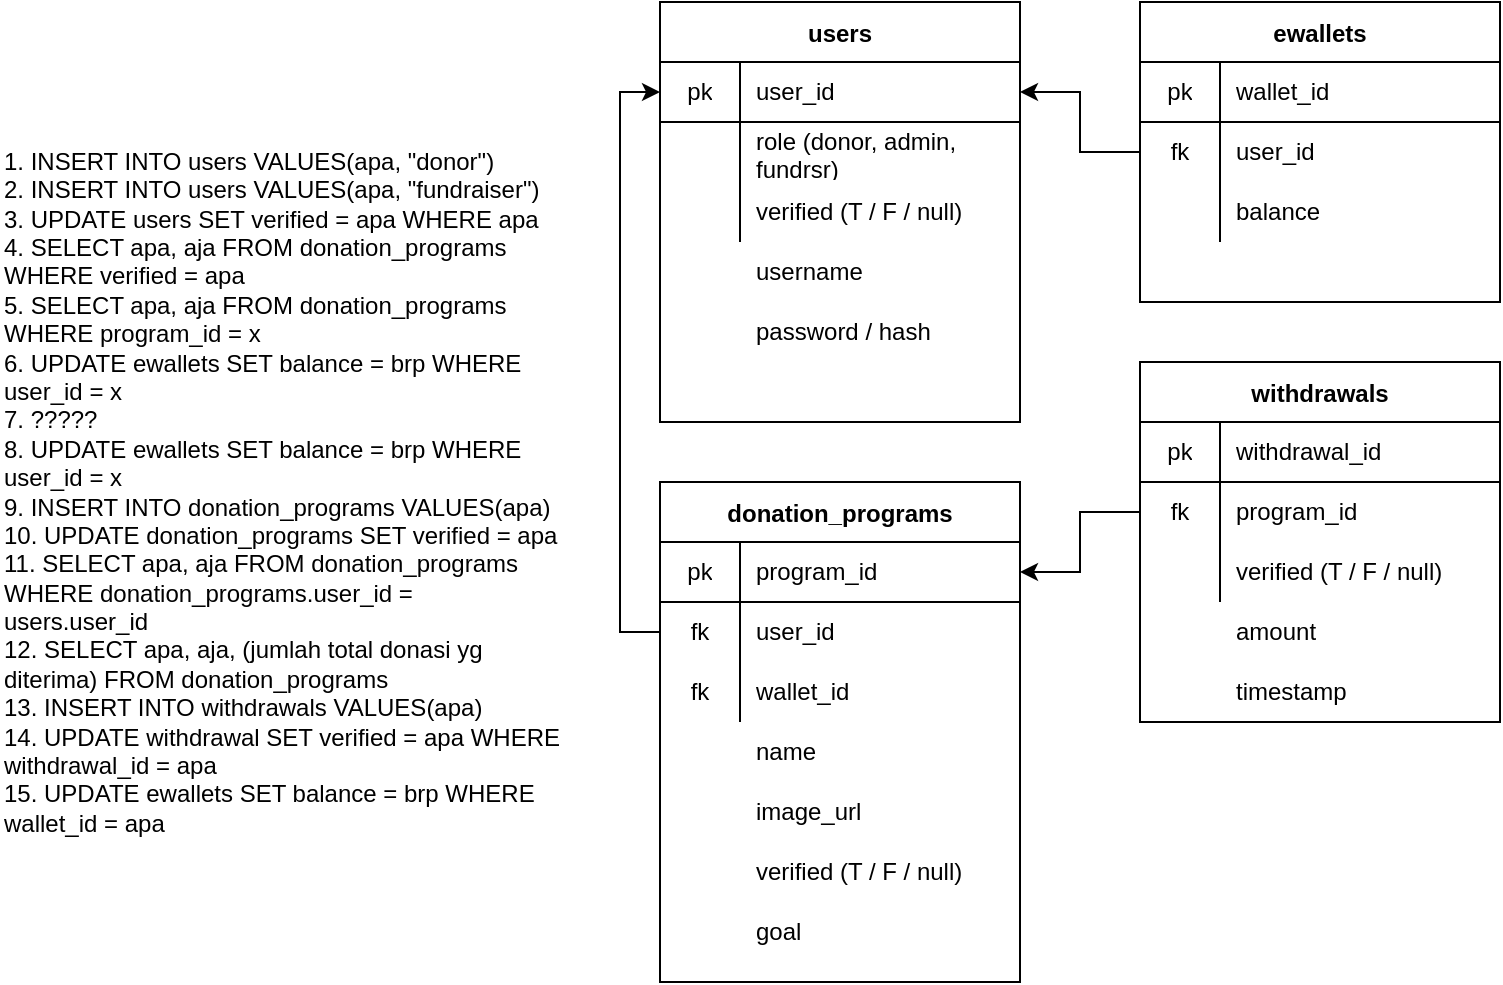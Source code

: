 <mxfile version="14.9.4" type="device"><diagram id="EUw-It-gaYHAgssn2J-O" name="Page-1"><mxGraphModel dx="679" dy="560" grid="1" gridSize="10" guides="1" tooltips="1" connect="1" arrows="1" fold="1" page="1" pageScale="1" pageWidth="850" pageHeight="1100" math="0" shadow="0"><root><mxCell id="0"/><mxCell id="1" parent="0"/><mxCell id="Jzd1H7l2kzL9nQGSeCWF-11" value="users" style="shape=table;startSize=30;container=1;collapsible=0;childLayout=tableLayout;fixedRows=1;rowLines=0;fontStyle=1;align=center;pointerEvents=1;" vertex="1" parent="1"><mxGeometry x="390" y="40" width="180" height="210" as="geometry"/></mxCell><mxCell id="Jzd1H7l2kzL9nQGSeCWF-12" value="" style="shape=partialRectangle;html=1;whiteSpace=wrap;collapsible=0;dropTarget=0;pointerEvents=1;fillColor=none;top=0;left=0;bottom=1;right=0;points=[[0,0.5],[1,0.5]];portConstraint=eastwest;" vertex="1" parent="Jzd1H7l2kzL9nQGSeCWF-11"><mxGeometry y="30" width="180" height="30" as="geometry"/></mxCell><mxCell id="Jzd1H7l2kzL9nQGSeCWF-13" value="pk" style="shape=partialRectangle;html=1;whiteSpace=wrap;connectable=0;fillColor=none;top=0;left=0;bottom=0;right=0;overflow=hidden;pointerEvents=1;" vertex="1" parent="Jzd1H7l2kzL9nQGSeCWF-12"><mxGeometry width="40" height="30" as="geometry"/></mxCell><mxCell id="Jzd1H7l2kzL9nQGSeCWF-14" value="user_id" style="shape=partialRectangle;html=1;whiteSpace=wrap;connectable=0;fillColor=none;top=0;left=0;bottom=0;right=0;align=left;spacingLeft=6;overflow=hidden;pointerEvents=1;" vertex="1" parent="Jzd1H7l2kzL9nQGSeCWF-12"><mxGeometry x="40" width="140" height="30" as="geometry"/></mxCell><mxCell id="Jzd1H7l2kzL9nQGSeCWF-15" value="" style="shape=partialRectangle;html=1;whiteSpace=wrap;collapsible=0;dropTarget=0;pointerEvents=1;fillColor=none;top=0;left=0;bottom=0;right=0;points=[[0,0.5],[1,0.5]];portConstraint=eastwest;" vertex="1" parent="Jzd1H7l2kzL9nQGSeCWF-11"><mxGeometry y="60" width="180" height="30" as="geometry"/></mxCell><mxCell id="Jzd1H7l2kzL9nQGSeCWF-16" value="" style="shape=partialRectangle;html=1;whiteSpace=wrap;connectable=0;fillColor=none;top=0;left=0;bottom=0;right=0;overflow=hidden;pointerEvents=1;" vertex="1" parent="Jzd1H7l2kzL9nQGSeCWF-15"><mxGeometry width="40" height="30" as="geometry"/></mxCell><mxCell id="Jzd1H7l2kzL9nQGSeCWF-17" value="role (donor&lt;span&gt;&lt;/span&gt;, admin, fundrsr)" style="shape=partialRectangle;html=1;whiteSpace=wrap;connectable=0;fillColor=none;top=0;left=0;bottom=0;right=0;align=left;spacingLeft=6;overflow=hidden;pointerEvents=1;" vertex="1" parent="Jzd1H7l2kzL9nQGSeCWF-15"><mxGeometry x="40" width="140" height="30" as="geometry"/></mxCell><mxCell id="Jzd1H7l2kzL9nQGSeCWF-18" value="" style="shape=partialRectangle;html=1;whiteSpace=wrap;collapsible=0;dropTarget=0;pointerEvents=1;fillColor=none;top=0;left=0;bottom=0;right=0;points=[[0,0.5],[1,0.5]];portConstraint=eastwest;" vertex="1" parent="Jzd1H7l2kzL9nQGSeCWF-11"><mxGeometry y="90" width="180" height="30" as="geometry"/></mxCell><mxCell id="Jzd1H7l2kzL9nQGSeCWF-19" value="" style="shape=partialRectangle;html=1;whiteSpace=wrap;connectable=0;fillColor=none;top=0;left=0;bottom=0;right=0;overflow=hidden;pointerEvents=1;" vertex="1" parent="Jzd1H7l2kzL9nQGSeCWF-18"><mxGeometry width="40" height="30" as="geometry"/></mxCell><mxCell id="Jzd1H7l2kzL9nQGSeCWF-20" value="verified (T / F / null)" style="shape=partialRectangle;html=1;whiteSpace=wrap;connectable=0;fillColor=none;top=0;left=0;bottom=0;right=0;align=left;spacingLeft=6;overflow=hidden;pointerEvents=1;" vertex="1" parent="Jzd1H7l2kzL9nQGSeCWF-18"><mxGeometry x="40" width="140" height="30" as="geometry"/></mxCell><mxCell id="Jzd1H7l2kzL9nQGSeCWF-21" value="ewallets" style="shape=table;startSize=30;container=1;collapsible=0;childLayout=tableLayout;fixedRows=1;rowLines=0;fontStyle=1;align=center;pointerEvents=1;" vertex="1" parent="1"><mxGeometry x="630" y="40" width="180" height="150" as="geometry"/></mxCell><mxCell id="Jzd1H7l2kzL9nQGSeCWF-22" value="" style="shape=partialRectangle;html=1;whiteSpace=wrap;collapsible=0;dropTarget=0;pointerEvents=1;fillColor=none;top=0;left=0;bottom=1;right=0;points=[[0,0.5],[1,0.5]];portConstraint=eastwest;" vertex="1" parent="Jzd1H7l2kzL9nQGSeCWF-21"><mxGeometry y="30" width="180" height="30" as="geometry"/></mxCell><mxCell id="Jzd1H7l2kzL9nQGSeCWF-23" value="pk" style="shape=partialRectangle;html=1;whiteSpace=wrap;connectable=0;fillColor=none;top=0;left=0;bottom=0;right=0;overflow=hidden;pointerEvents=1;" vertex="1" parent="Jzd1H7l2kzL9nQGSeCWF-22"><mxGeometry width="40" height="30" as="geometry"/></mxCell><mxCell id="Jzd1H7l2kzL9nQGSeCWF-24" value="&lt;div&gt;wallet_id&lt;/div&gt;" style="shape=partialRectangle;html=1;whiteSpace=wrap;connectable=0;fillColor=none;top=0;left=0;bottom=0;right=0;align=left;spacingLeft=6;overflow=hidden;pointerEvents=1;" vertex="1" parent="Jzd1H7l2kzL9nQGSeCWF-22"><mxGeometry x="40" width="140" height="30" as="geometry"/></mxCell><mxCell id="Jzd1H7l2kzL9nQGSeCWF-25" value="" style="shape=partialRectangle;html=1;whiteSpace=wrap;collapsible=0;dropTarget=0;pointerEvents=1;fillColor=none;top=0;left=0;bottom=0;right=0;points=[[0,0.5],[1,0.5]];portConstraint=eastwest;" vertex="1" parent="Jzd1H7l2kzL9nQGSeCWF-21"><mxGeometry y="60" width="180" height="30" as="geometry"/></mxCell><mxCell id="Jzd1H7l2kzL9nQGSeCWF-26" value="fk" style="shape=partialRectangle;html=1;whiteSpace=wrap;connectable=0;fillColor=none;top=0;left=0;bottom=0;right=0;overflow=hidden;pointerEvents=1;" vertex="1" parent="Jzd1H7l2kzL9nQGSeCWF-25"><mxGeometry width="40" height="30" as="geometry"/></mxCell><mxCell id="Jzd1H7l2kzL9nQGSeCWF-27" value="user_id" style="shape=partialRectangle;html=1;whiteSpace=wrap;connectable=0;fillColor=none;top=0;left=0;bottom=0;right=0;align=left;spacingLeft=6;overflow=hidden;pointerEvents=1;" vertex="1" parent="Jzd1H7l2kzL9nQGSeCWF-25"><mxGeometry x="40" width="140" height="30" as="geometry"/></mxCell><mxCell id="Jzd1H7l2kzL9nQGSeCWF-28" value="" style="shape=partialRectangle;html=1;whiteSpace=wrap;collapsible=0;dropTarget=0;pointerEvents=1;fillColor=none;top=0;left=0;bottom=0;right=0;points=[[0,0.5],[1,0.5]];portConstraint=eastwest;" vertex="1" parent="Jzd1H7l2kzL9nQGSeCWF-21"><mxGeometry y="90" width="180" height="30" as="geometry"/></mxCell><mxCell id="Jzd1H7l2kzL9nQGSeCWF-29" value="" style="shape=partialRectangle;html=1;whiteSpace=wrap;connectable=0;fillColor=none;top=0;left=0;bottom=0;right=0;overflow=hidden;pointerEvents=1;" vertex="1" parent="Jzd1H7l2kzL9nQGSeCWF-28"><mxGeometry width="40" height="30" as="geometry"/></mxCell><mxCell id="Jzd1H7l2kzL9nQGSeCWF-30" value="balance" style="shape=partialRectangle;html=1;whiteSpace=wrap;connectable=0;fillColor=none;top=0;left=0;bottom=0;right=0;align=left;spacingLeft=6;overflow=hidden;pointerEvents=1;" vertex="1" parent="Jzd1H7l2kzL9nQGSeCWF-28"><mxGeometry x="40" width="140" height="30" as="geometry"/></mxCell><mxCell id="Jzd1H7l2kzL9nQGSeCWF-31" value="" style="shape=partialRectangle;html=1;whiteSpace=wrap;connectable=0;fillColor=none;top=0;left=0;bottom=0;right=0;overflow=hidden;pointerEvents=1;" vertex="1" parent="1"><mxGeometry x="390" y="160" width="40" height="30" as="geometry"/></mxCell><mxCell id="Jzd1H7l2kzL9nQGSeCWF-32" value="username" style="shape=partialRectangle;html=1;whiteSpace=wrap;connectable=0;fillColor=none;top=0;left=0;bottom=0;right=0;align=left;spacingLeft=6;overflow=hidden;pointerEvents=1;" vertex="1" parent="1"><mxGeometry x="430" y="160" width="140" height="30" as="geometry"/></mxCell><mxCell id="Jzd1H7l2kzL9nQGSeCWF-45" value="donation_programs" style="shape=table;startSize=30;container=1;collapsible=0;childLayout=tableLayout;fixedRows=1;rowLines=0;fontStyle=1;align=center;pointerEvents=1;" vertex="1" parent="1"><mxGeometry x="390" y="280" width="180" height="250" as="geometry"/></mxCell><mxCell id="Jzd1H7l2kzL9nQGSeCWF-46" value="" style="shape=partialRectangle;html=1;whiteSpace=wrap;collapsible=0;dropTarget=0;pointerEvents=1;fillColor=none;top=0;left=0;bottom=1;right=0;points=[[0,0.5],[1,0.5]];portConstraint=eastwest;" vertex="1" parent="Jzd1H7l2kzL9nQGSeCWF-45"><mxGeometry y="30" width="180" height="30" as="geometry"/></mxCell><mxCell id="Jzd1H7l2kzL9nQGSeCWF-47" value="pk" style="shape=partialRectangle;html=1;whiteSpace=wrap;connectable=0;fillColor=none;top=0;left=0;bottom=0;right=0;overflow=hidden;pointerEvents=1;" vertex="1" parent="Jzd1H7l2kzL9nQGSeCWF-46"><mxGeometry width="40" height="30" as="geometry"/></mxCell><mxCell id="Jzd1H7l2kzL9nQGSeCWF-48" value="program_id" style="shape=partialRectangle;html=1;whiteSpace=wrap;connectable=0;fillColor=none;top=0;left=0;bottom=0;right=0;align=left;spacingLeft=6;overflow=hidden;pointerEvents=1;" vertex="1" parent="Jzd1H7l2kzL9nQGSeCWF-46"><mxGeometry x="40" width="140" height="30" as="geometry"/></mxCell><mxCell id="Jzd1H7l2kzL9nQGSeCWF-49" value="" style="shape=partialRectangle;html=1;whiteSpace=wrap;collapsible=0;dropTarget=0;pointerEvents=1;fillColor=none;top=0;left=0;bottom=0;right=0;points=[[0,0.5],[1,0.5]];portConstraint=eastwest;" vertex="1" parent="Jzd1H7l2kzL9nQGSeCWF-45"><mxGeometry y="60" width="180" height="30" as="geometry"/></mxCell><mxCell id="Jzd1H7l2kzL9nQGSeCWF-50" value="fk" style="shape=partialRectangle;html=1;whiteSpace=wrap;connectable=0;fillColor=none;top=0;left=0;bottom=0;right=0;overflow=hidden;pointerEvents=1;" vertex="1" parent="Jzd1H7l2kzL9nQGSeCWF-49"><mxGeometry width="40" height="30" as="geometry"/></mxCell><mxCell id="Jzd1H7l2kzL9nQGSeCWF-51" value="user_id" style="shape=partialRectangle;html=1;whiteSpace=wrap;connectable=0;fillColor=none;top=0;left=0;bottom=0;right=0;align=left;spacingLeft=6;overflow=hidden;pointerEvents=1;" vertex="1" parent="Jzd1H7l2kzL9nQGSeCWF-49"><mxGeometry x="40" width="140" height="30" as="geometry"/></mxCell><mxCell id="Jzd1H7l2kzL9nQGSeCWF-52" value="" style="shape=partialRectangle;html=1;whiteSpace=wrap;collapsible=0;dropTarget=0;pointerEvents=1;fillColor=none;top=0;left=0;bottom=0;right=0;points=[[0,0.5],[1,0.5]];portConstraint=eastwest;" vertex="1" parent="Jzd1H7l2kzL9nQGSeCWF-45"><mxGeometry y="90" width="180" height="30" as="geometry"/></mxCell><mxCell id="Jzd1H7l2kzL9nQGSeCWF-53" value="fk" style="shape=partialRectangle;html=1;whiteSpace=wrap;connectable=0;fillColor=none;top=0;left=0;bottom=0;right=0;overflow=hidden;pointerEvents=1;" vertex="1" parent="Jzd1H7l2kzL9nQGSeCWF-52"><mxGeometry width="40" height="30" as="geometry"/></mxCell><mxCell id="Jzd1H7l2kzL9nQGSeCWF-54" value="wallet_id" style="shape=partialRectangle;html=1;whiteSpace=wrap;connectable=0;fillColor=none;top=0;left=0;bottom=0;right=0;align=left;spacingLeft=6;overflow=hidden;pointerEvents=1;" vertex="1" parent="Jzd1H7l2kzL9nQGSeCWF-52"><mxGeometry x="40" width="140" height="30" as="geometry"/></mxCell><mxCell id="Jzd1H7l2kzL9nQGSeCWF-55" value="" style="shape=partialRectangle;html=1;whiteSpace=wrap;connectable=0;fillColor=none;top=0;left=0;bottom=0;right=0;overflow=hidden;pointerEvents=1;" vertex="1" parent="1"><mxGeometry x="390" y="490" width="40" height="30" as="geometry"/></mxCell><mxCell id="Jzd1H7l2kzL9nQGSeCWF-56" value="goal" style="shape=partialRectangle;html=1;whiteSpace=wrap;connectable=0;fillColor=none;top=0;left=0;bottom=0;right=0;align=left;spacingLeft=6;overflow=hidden;pointerEvents=1;" vertex="1" parent="1"><mxGeometry x="430" y="490" width="140" height="30" as="geometry"/></mxCell><mxCell id="Jzd1H7l2kzL9nQGSeCWF-58" value="" style="shape=partialRectangle;html=1;whiteSpace=wrap;connectable=0;fillColor=none;top=0;left=0;bottom=0;right=0;overflow=hidden;pointerEvents=1;" vertex="1" parent="1"><mxGeometry x="390" y="400" width="40" height="30" as="geometry"/></mxCell><mxCell id="Jzd1H7l2kzL9nQGSeCWF-59" value="name" style="shape=partialRectangle;html=1;whiteSpace=wrap;connectable=0;fillColor=none;top=0;left=0;bottom=0;right=0;align=left;spacingLeft=6;overflow=hidden;pointerEvents=1;" vertex="1" parent="1"><mxGeometry x="430" y="400" width="140" height="30" as="geometry"/></mxCell><mxCell id="Jzd1H7l2kzL9nQGSeCWF-60" value="withdrawals" style="shape=table;startSize=30;container=1;collapsible=0;childLayout=tableLayout;fixedRows=1;rowLines=0;fontStyle=1;align=center;pointerEvents=1;" vertex="1" parent="1"><mxGeometry x="630" y="220" width="180" height="180" as="geometry"/></mxCell><mxCell id="Jzd1H7l2kzL9nQGSeCWF-61" value="" style="shape=partialRectangle;html=1;whiteSpace=wrap;collapsible=0;dropTarget=0;pointerEvents=1;fillColor=none;top=0;left=0;bottom=1;right=0;points=[[0,0.5],[1,0.5]];portConstraint=eastwest;" vertex="1" parent="Jzd1H7l2kzL9nQGSeCWF-60"><mxGeometry y="30" width="180" height="30" as="geometry"/></mxCell><mxCell id="Jzd1H7l2kzL9nQGSeCWF-62" value="pk" style="shape=partialRectangle;html=1;whiteSpace=wrap;connectable=0;fillColor=none;top=0;left=0;bottom=0;right=0;overflow=hidden;pointerEvents=1;" vertex="1" parent="Jzd1H7l2kzL9nQGSeCWF-61"><mxGeometry width="40" height="30" as="geometry"/></mxCell><mxCell id="Jzd1H7l2kzL9nQGSeCWF-63" value="withdrawal_id" style="shape=partialRectangle;html=1;whiteSpace=wrap;connectable=0;fillColor=none;top=0;left=0;bottom=0;right=0;align=left;spacingLeft=6;overflow=hidden;pointerEvents=1;" vertex="1" parent="Jzd1H7l2kzL9nQGSeCWF-61"><mxGeometry x="40" width="140" height="30" as="geometry"/></mxCell><mxCell id="Jzd1H7l2kzL9nQGSeCWF-64" value="" style="shape=partialRectangle;html=1;whiteSpace=wrap;collapsible=0;dropTarget=0;pointerEvents=1;fillColor=none;top=0;left=0;bottom=0;right=0;points=[[0,0.5],[1,0.5]];portConstraint=eastwest;" vertex="1" parent="Jzd1H7l2kzL9nQGSeCWF-60"><mxGeometry y="60" width="180" height="30" as="geometry"/></mxCell><mxCell id="Jzd1H7l2kzL9nQGSeCWF-65" value="fk" style="shape=partialRectangle;html=1;whiteSpace=wrap;connectable=0;fillColor=none;top=0;left=0;bottom=0;right=0;overflow=hidden;pointerEvents=1;" vertex="1" parent="Jzd1H7l2kzL9nQGSeCWF-64"><mxGeometry width="40" height="30" as="geometry"/></mxCell><mxCell id="Jzd1H7l2kzL9nQGSeCWF-66" value="program_id" style="shape=partialRectangle;html=1;whiteSpace=wrap;connectable=0;fillColor=none;top=0;left=0;bottom=0;right=0;align=left;spacingLeft=6;overflow=hidden;pointerEvents=1;" vertex="1" parent="Jzd1H7l2kzL9nQGSeCWF-64"><mxGeometry x="40" width="140" height="30" as="geometry"/></mxCell><mxCell id="Jzd1H7l2kzL9nQGSeCWF-67" value="" style="shape=partialRectangle;html=1;whiteSpace=wrap;collapsible=0;dropTarget=0;pointerEvents=1;fillColor=none;top=0;left=0;bottom=0;right=0;points=[[0,0.5],[1,0.5]];portConstraint=eastwest;" vertex="1" parent="Jzd1H7l2kzL9nQGSeCWF-60"><mxGeometry y="90" width="180" height="30" as="geometry"/></mxCell><mxCell id="Jzd1H7l2kzL9nQGSeCWF-68" value="" style="shape=partialRectangle;html=1;whiteSpace=wrap;connectable=0;fillColor=none;top=0;left=0;bottom=0;right=0;overflow=hidden;pointerEvents=1;" vertex="1" parent="Jzd1H7l2kzL9nQGSeCWF-67"><mxGeometry width="40" height="30" as="geometry"/></mxCell><mxCell id="Jzd1H7l2kzL9nQGSeCWF-69" value="verified (T / F / null)" style="shape=partialRectangle;html=1;whiteSpace=wrap;connectable=0;fillColor=none;top=0;left=0;bottom=0;right=0;align=left;spacingLeft=6;overflow=hidden;pointerEvents=1;" vertex="1" parent="Jzd1H7l2kzL9nQGSeCWF-67"><mxGeometry x="40" width="140" height="30" as="geometry"/></mxCell><mxCell id="Jzd1H7l2kzL9nQGSeCWF-70" value="" style="shape=partialRectangle;html=1;whiteSpace=wrap;connectable=0;fillColor=none;top=0;left=0;bottom=0;right=0;overflow=hidden;pointerEvents=1;" vertex="1" parent="1"><mxGeometry x="390" y="430" width="40" height="30" as="geometry"/></mxCell><mxCell id="Jzd1H7l2kzL9nQGSeCWF-71" value="image_url" style="shape=partialRectangle;html=1;whiteSpace=wrap;connectable=0;fillColor=none;top=0;left=0;bottom=0;right=0;align=left;spacingLeft=6;overflow=hidden;pointerEvents=1;" vertex="1" parent="1"><mxGeometry x="430" y="430" width="140" height="30" as="geometry"/></mxCell><mxCell id="Jzd1H7l2kzL9nQGSeCWF-72" style="edgeStyle=orthogonalEdgeStyle;rounded=0;orthogonalLoop=1;jettySize=auto;html=1;entryX=0;entryY=0.5;entryDx=0;entryDy=0;" edge="1" parent="1" source="Jzd1H7l2kzL9nQGSeCWF-49" target="Jzd1H7l2kzL9nQGSeCWF-12"><mxGeometry relative="1" as="geometry"/></mxCell><mxCell id="Jzd1H7l2kzL9nQGSeCWF-73" style="edgeStyle=orthogonalEdgeStyle;rounded=0;orthogonalLoop=1;jettySize=auto;html=1;entryX=1;entryY=0.5;entryDx=0;entryDy=0;" edge="1" parent="1" source="Jzd1H7l2kzL9nQGSeCWF-64" target="Jzd1H7l2kzL9nQGSeCWF-46"><mxGeometry relative="1" as="geometry"/></mxCell><mxCell id="Jzd1H7l2kzL9nQGSeCWF-74" value="" style="shape=partialRectangle;html=1;whiteSpace=wrap;connectable=0;fillColor=none;top=0;left=0;bottom=0;right=0;overflow=hidden;pointerEvents=1;" vertex="1" parent="1"><mxGeometry x="630" y="340" width="40" height="30" as="geometry"/></mxCell><mxCell id="Jzd1H7l2kzL9nQGSeCWF-75" value="amount" style="shape=partialRectangle;html=1;whiteSpace=wrap;connectable=0;fillColor=none;top=0;left=0;bottom=0;right=0;align=left;spacingLeft=6;overflow=hidden;pointerEvents=1;" vertex="1" parent="1"><mxGeometry x="670" y="340" width="140" height="30" as="geometry"/></mxCell><mxCell id="Jzd1H7l2kzL9nQGSeCWF-76" value="" style="shape=partialRectangle;html=1;whiteSpace=wrap;connectable=0;fillColor=none;top=0;left=0;bottom=0;right=0;overflow=hidden;pointerEvents=1;" vertex="1" parent="1"><mxGeometry x="630" y="370" width="40" height="30" as="geometry"/></mxCell><mxCell id="Jzd1H7l2kzL9nQGSeCWF-77" value="timestamp" style="shape=partialRectangle;html=1;whiteSpace=wrap;connectable=0;fillColor=none;top=0;left=0;bottom=0;right=0;align=left;spacingLeft=6;overflow=hidden;pointerEvents=1;" vertex="1" parent="1"><mxGeometry x="670" y="370" width="140" height="30" as="geometry"/></mxCell><mxCell id="Jzd1H7l2kzL9nQGSeCWF-78" value="" style="shape=partialRectangle;html=1;whiteSpace=wrap;connectable=0;fillColor=none;top=0;left=0;bottom=0;right=0;overflow=hidden;pointerEvents=1;" vertex="1" parent="1"><mxGeometry x="390" y="460" width="40" height="30" as="geometry"/></mxCell><mxCell id="Jzd1H7l2kzL9nQGSeCWF-79" value="verified (T / F / null)" style="shape=partialRectangle;html=1;whiteSpace=wrap;connectable=0;fillColor=none;top=0;left=0;bottom=0;right=0;align=left;spacingLeft=6;overflow=hidden;pointerEvents=1;" vertex="1" parent="1"><mxGeometry x="430" y="460" width="140" height="30" as="geometry"/></mxCell><mxCell id="Jzd1H7l2kzL9nQGSeCWF-80" value="" style="shape=partialRectangle;html=1;whiteSpace=wrap;connectable=0;fillColor=none;top=0;left=0;bottom=0;right=0;overflow=hidden;pointerEvents=1;" vertex="1" parent="1"><mxGeometry x="390" y="190" width="40" height="30" as="geometry"/></mxCell><mxCell id="Jzd1H7l2kzL9nQGSeCWF-81" value="password / hash" style="shape=partialRectangle;html=1;whiteSpace=wrap;connectable=0;fillColor=none;top=0;left=0;bottom=0;right=0;align=left;spacingLeft=6;overflow=hidden;pointerEvents=1;" vertex="1" parent="1"><mxGeometry x="430" y="190" width="140" height="30" as="geometry"/></mxCell><mxCell id="Jzd1H7l2kzL9nQGSeCWF-85" value="&lt;div align=&quot;left&quot;&gt;1. INSERT INTO users VALUES(apa, &quot;donor&quot;)&lt;/div&gt;&lt;div align=&quot;left&quot;&gt;2. INSERT INTO users VALUES(apa, &quot;fundraiser&quot;)&lt;/div&gt;&lt;div align=&quot;left&quot;&gt;3. UPDATE users SET verified = apa WHERE apa&lt;/div&gt;&lt;div align=&quot;left&quot;&gt;4. SELECT apa, aja FROM donation_programs WHERE verified = apa&lt;br&gt;&lt;/div&gt;&lt;div align=&quot;left&quot;&gt;5. SELECT apa, aja FROM donation_programs WHERE program_id = x&lt;/div&gt;&lt;div align=&quot;left&quot;&gt;6. UPDATE ewallets SET balance = brp WHERE user_id = x&lt;/div&gt;&lt;div align=&quot;left&quot;&gt;7. ?????&lt;/div&gt;&lt;div align=&quot;left&quot;&gt;8. UPDATE ewallets SET balance = brp WHERE user_id = x&lt;/div&gt;&lt;div align=&quot;left&quot;&gt;9. INSERT INTO donation_programs VALUES(apa)&lt;/div&gt;&lt;div align=&quot;left&quot;&gt;10. UPDATE donation_programs SET verified = apa&lt;/div&gt;&lt;div align=&quot;left&quot;&gt;11. SELECT apa, aja FROM donation_programs WHERE donation_programs.user_id = users.user_id&lt;/div&gt;&lt;div align=&quot;left&quot;&gt;12. SELECT apa, aja, (jumlah total donasi yg diterima) FROM donation_programs&lt;br&gt;13. INSERT INTO withdrawals VALUES(apa)&lt;/div&gt;&lt;div align=&quot;left&quot;&gt;14. UPDATE withdrawal SET verified = apa WHERE withdrawal_id = apa&lt;/div&gt;&lt;div align=&quot;left&quot;&gt;15. UPDATE ewallets SET balance = brp WHERE wallet_id = apa&lt;br&gt;&lt;/div&gt;" style="text;html=1;strokeColor=none;fillColor=none;align=left;verticalAlign=middle;whiteSpace=wrap;rounded=0;" vertex="1" parent="1"><mxGeometry x="60" y="50" width="280" height="470" as="geometry"/></mxCell><mxCell id="Jzd1H7l2kzL9nQGSeCWF-86" value="" style="shape=partialRectangle;html=1;whiteSpace=wrap;connectable=0;fillColor=none;top=0;left=0;bottom=0;right=0;overflow=hidden;pointerEvents=1;" vertex="1" parent="1"><mxGeometry x="390" y="220" width="40" height="30" as="geometry"/></mxCell><mxCell id="Jzd1H7l2kzL9nQGSeCWF-87" value="" style="shape=partialRectangle;html=1;whiteSpace=wrap;connectable=0;fillColor=none;top=0;left=0;bottom=0;right=0;align=left;spacingLeft=6;overflow=hidden;pointerEvents=1;" vertex="1" parent="1"><mxGeometry x="430" y="220" width="140" height="30" as="geometry"/></mxCell><mxCell id="Jzd1H7l2kzL9nQGSeCWF-88" style="edgeStyle=orthogonalEdgeStyle;rounded=0;orthogonalLoop=1;jettySize=auto;html=1;entryX=1;entryY=0.5;entryDx=0;entryDy=0;" edge="1" parent="1" source="Jzd1H7l2kzL9nQGSeCWF-25" target="Jzd1H7l2kzL9nQGSeCWF-12"><mxGeometry relative="1" as="geometry"/></mxCell></root></mxGraphModel></diagram></mxfile>